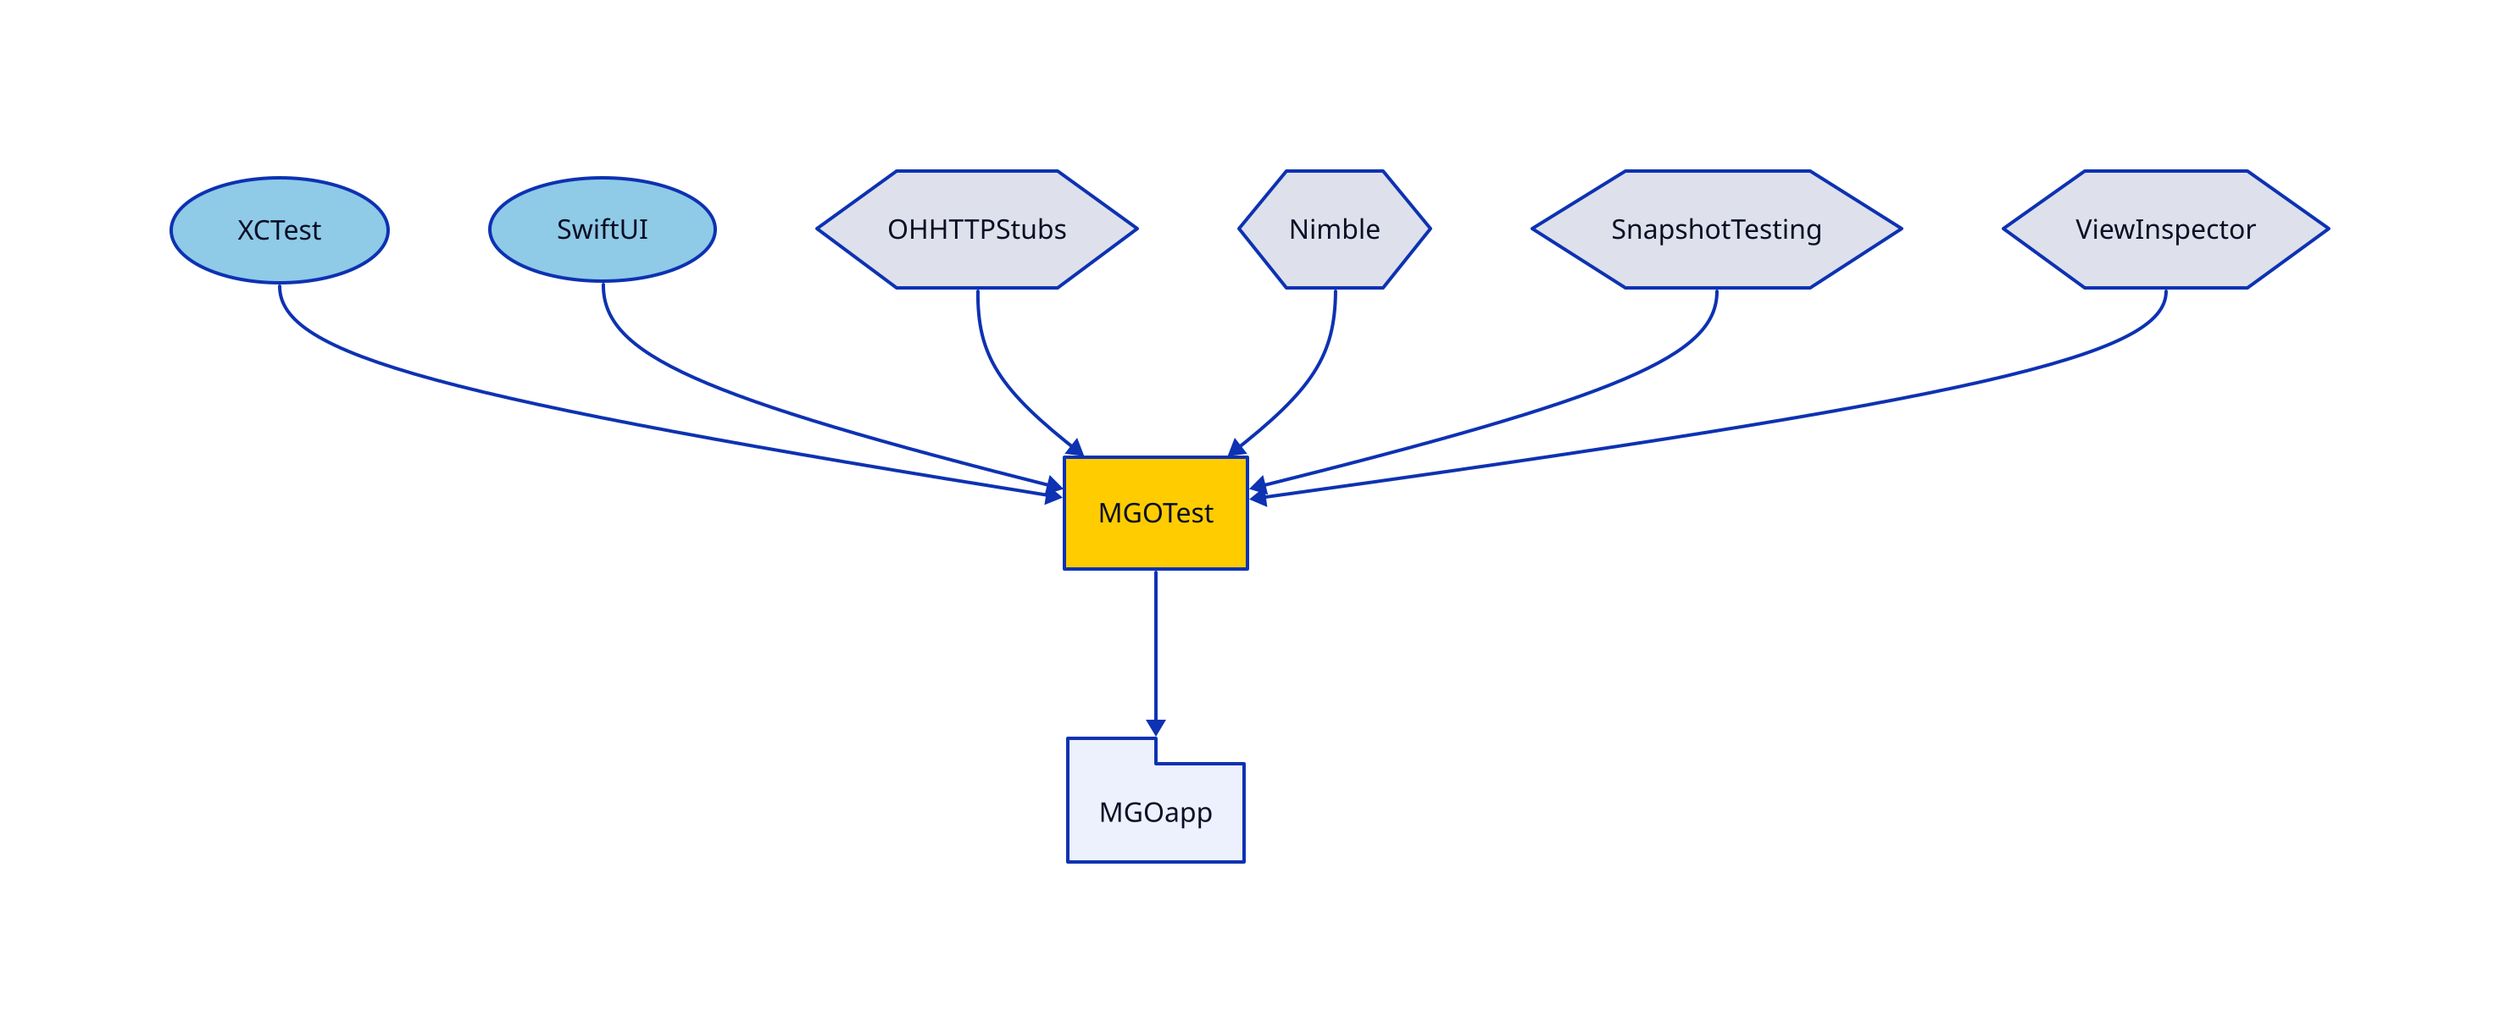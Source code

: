 direction: down

# Apple
XCTest: {
  shape: oval
  style.fill: "#8FCAE7"
}
SwiftUI: {
  shape: oval
  style.fill: "#8FCAE7"
}

# Third Party
OHHTTPStubs: {
  shape: hexagon
}
Nimble: {
  shape: hexagon
}
SnapshotTesting: {
  shape: hexagon
}
ViewInspector: {
  shape: hexagon
}

# The application
MGOapp: {
  shape: package
}

MGOapp <- MGOTest

# - Packages - 
MGOTest { style.fill: "#ffcc00" }
MGOTest <- XCTest
MGOTest <- SwiftUI
MGOTest <- OHHTTPStubs
MGOTest <- Nimble
MGOTest <- SnapshotTesting
MGOTest <- ViewInspector
